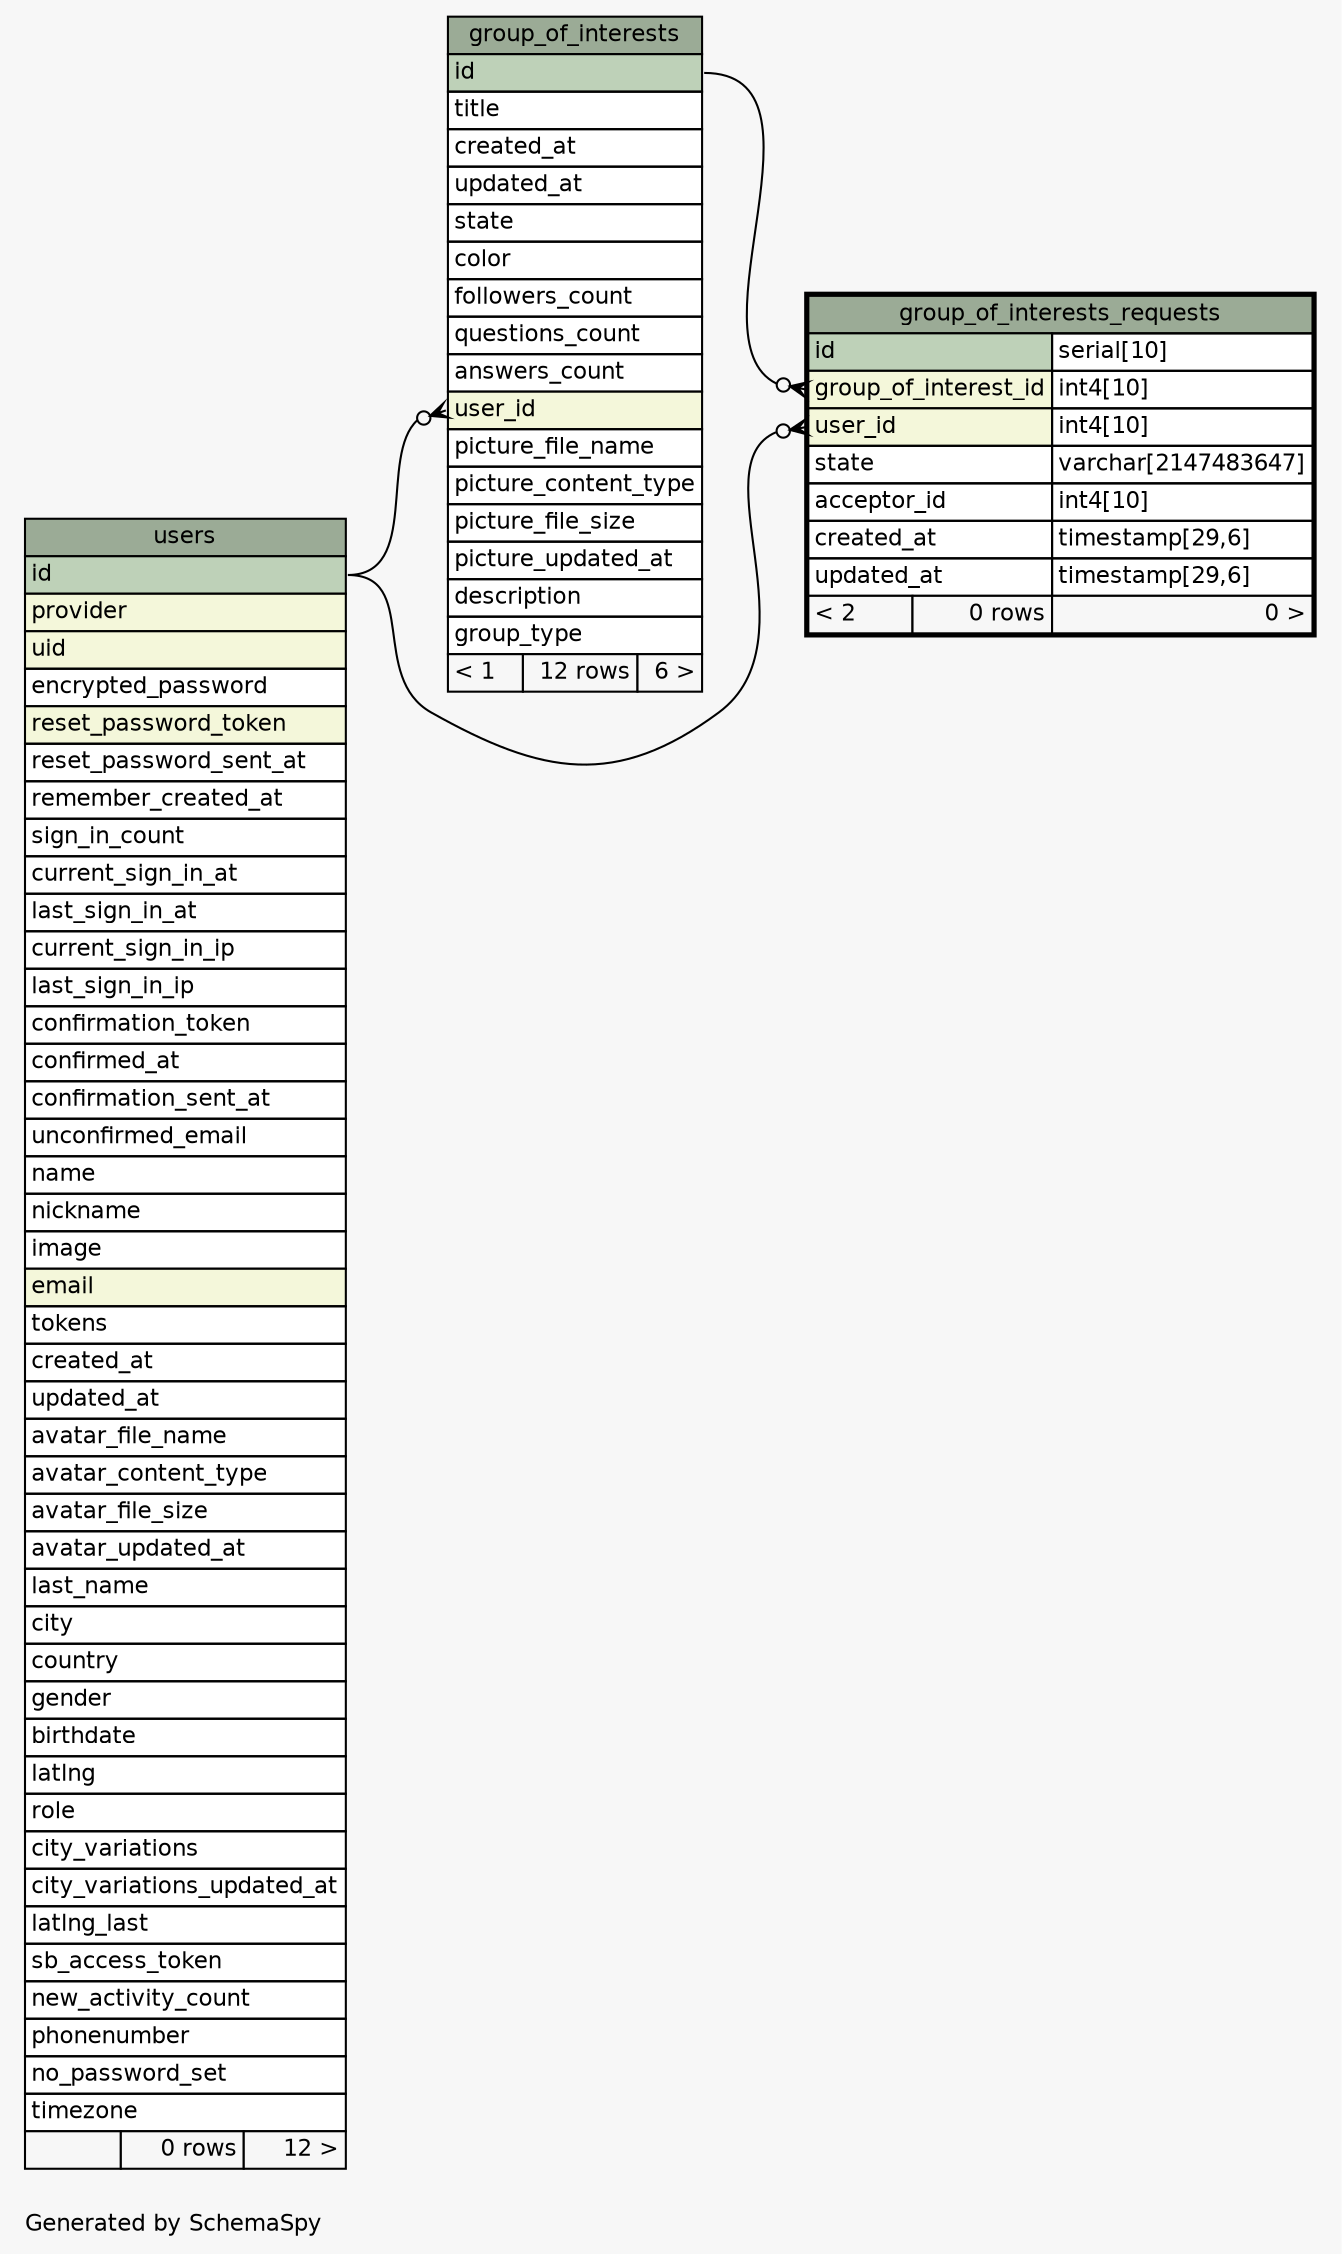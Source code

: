 // dot 2.38.0 on Linux 4.13.0-32-generic
// SchemaSpy rev 590
digraph "oneDegreeRelationshipsDiagram" {
  graph [
    rankdir="RL"
    bgcolor="#f7f7f7"
    label="\nGenerated by SchemaSpy"
    labeljust="l"
    nodesep="0.18"
    ranksep="0.46"
    fontname="Helvetica"
    fontsize="11"
  ];
  node [
    fontname="Helvetica"
    fontsize="11"
    shape="plaintext"
  ];
  edge [
    arrowsize="0.8"
  ];
  "group_of_interests":"user_id":w -> "users":"id":e [arrowhead=none dir=back arrowtail=crowodot];
  "group_of_interests_requests":"group_of_interest_id":w -> "group_of_interests":"id":e [arrowhead=none dir=back arrowtail=crowodot];
  "group_of_interests_requests":"user_id":w -> "users":"id":e [arrowhead=none dir=back arrowtail=crowodot];
  "group_of_interests" [
    label=<
    <TABLE BORDER="0" CELLBORDER="1" CELLSPACING="0" BGCOLOR="#ffffff">
      <TR><TD COLSPAN="3" BGCOLOR="#9bab96" ALIGN="CENTER">group_of_interests</TD></TR>
      <TR><TD PORT="id" COLSPAN="3" BGCOLOR="#bed1b8" ALIGN="LEFT">id</TD></TR>
      <TR><TD PORT="title" COLSPAN="3" ALIGN="LEFT">title</TD></TR>
      <TR><TD PORT="created_at" COLSPAN="3" ALIGN="LEFT">created_at</TD></TR>
      <TR><TD PORT="updated_at" COLSPAN="3" ALIGN="LEFT">updated_at</TD></TR>
      <TR><TD PORT="state" COLSPAN="3" ALIGN="LEFT">state</TD></TR>
      <TR><TD PORT="color" COLSPAN="3" ALIGN="LEFT">color</TD></TR>
      <TR><TD PORT="followers_count" COLSPAN="3" ALIGN="LEFT">followers_count</TD></TR>
      <TR><TD PORT="questions_count" COLSPAN="3" ALIGN="LEFT">questions_count</TD></TR>
      <TR><TD PORT="answers_count" COLSPAN="3" ALIGN="LEFT">answers_count</TD></TR>
      <TR><TD PORT="user_id" COLSPAN="3" BGCOLOR="#f4f7da" ALIGN="LEFT">user_id</TD></TR>
      <TR><TD PORT="picture_file_name" COLSPAN="3" ALIGN="LEFT">picture_file_name</TD></TR>
      <TR><TD PORT="picture_content_type" COLSPAN="3" ALIGN="LEFT">picture_content_type</TD></TR>
      <TR><TD PORT="picture_file_size" COLSPAN="3" ALIGN="LEFT">picture_file_size</TD></TR>
      <TR><TD PORT="picture_updated_at" COLSPAN="3" ALIGN="LEFT">picture_updated_at</TD></TR>
      <TR><TD PORT="description" COLSPAN="3" ALIGN="LEFT">description</TD></TR>
      <TR><TD PORT="group_type" COLSPAN="3" ALIGN="LEFT">group_type</TD></TR>
      <TR><TD ALIGN="LEFT" BGCOLOR="#f7f7f7">&lt; 1</TD><TD ALIGN="RIGHT" BGCOLOR="#f7f7f7">12 rows</TD><TD ALIGN="RIGHT" BGCOLOR="#f7f7f7">6 &gt;</TD></TR>
    </TABLE>>
    URL="group_of_interests.html"
    tooltip="group_of_interests"
  ];
  "group_of_interests_requests" [
    label=<
    <TABLE BORDER="2" CELLBORDER="1" CELLSPACING="0" BGCOLOR="#ffffff">
      <TR><TD COLSPAN="3" BGCOLOR="#9bab96" ALIGN="CENTER">group_of_interests_requests</TD></TR>
      <TR><TD PORT="id" COLSPAN="2" BGCOLOR="#bed1b8" ALIGN="LEFT">id</TD><TD PORT="id.type" ALIGN="LEFT">serial[10]</TD></TR>
      <TR><TD PORT="group_of_interest_id" COLSPAN="2" BGCOLOR="#f4f7da" ALIGN="LEFT">group_of_interest_id</TD><TD PORT="group_of_interest_id.type" ALIGN="LEFT">int4[10]</TD></TR>
      <TR><TD PORT="user_id" COLSPAN="2" BGCOLOR="#f4f7da" ALIGN="LEFT">user_id</TD><TD PORT="user_id.type" ALIGN="LEFT">int4[10]</TD></TR>
      <TR><TD PORT="state" COLSPAN="2" ALIGN="LEFT">state</TD><TD PORT="state.type" ALIGN="LEFT">varchar[2147483647]</TD></TR>
      <TR><TD PORT="acceptor_id" COLSPAN="2" ALIGN="LEFT">acceptor_id</TD><TD PORT="acceptor_id.type" ALIGN="LEFT">int4[10]</TD></TR>
      <TR><TD PORT="created_at" COLSPAN="2" ALIGN="LEFT">created_at</TD><TD PORT="created_at.type" ALIGN="LEFT">timestamp[29,6]</TD></TR>
      <TR><TD PORT="updated_at" COLSPAN="2" ALIGN="LEFT">updated_at</TD><TD PORT="updated_at.type" ALIGN="LEFT">timestamp[29,6]</TD></TR>
      <TR><TD ALIGN="LEFT" BGCOLOR="#f7f7f7">&lt; 2</TD><TD ALIGN="RIGHT" BGCOLOR="#f7f7f7">0 rows</TD><TD ALIGN="RIGHT" BGCOLOR="#f7f7f7">0 &gt;</TD></TR>
    </TABLE>>
    URL="group_of_interests_requests.html"
    tooltip="group_of_interests_requests"
  ];
  "users" [
    label=<
    <TABLE BORDER="0" CELLBORDER="1" CELLSPACING="0" BGCOLOR="#ffffff">
      <TR><TD COLSPAN="3" BGCOLOR="#9bab96" ALIGN="CENTER">users</TD></TR>
      <TR><TD PORT="id" COLSPAN="3" BGCOLOR="#bed1b8" ALIGN="LEFT">id</TD></TR>
      <TR><TD PORT="provider" COLSPAN="3" BGCOLOR="#f4f7da" ALIGN="LEFT">provider</TD></TR>
      <TR><TD PORT="uid" COLSPAN="3" BGCOLOR="#f4f7da" ALIGN="LEFT">uid</TD></TR>
      <TR><TD PORT="encrypted_password" COLSPAN="3" ALIGN="LEFT">encrypted_password</TD></TR>
      <TR><TD PORT="reset_password_token" COLSPAN="3" BGCOLOR="#f4f7da" ALIGN="LEFT">reset_password_token</TD></TR>
      <TR><TD PORT="reset_password_sent_at" COLSPAN="3" ALIGN="LEFT">reset_password_sent_at</TD></TR>
      <TR><TD PORT="remember_created_at" COLSPAN="3" ALIGN="LEFT">remember_created_at</TD></TR>
      <TR><TD PORT="sign_in_count" COLSPAN="3" ALIGN="LEFT">sign_in_count</TD></TR>
      <TR><TD PORT="current_sign_in_at" COLSPAN="3" ALIGN="LEFT">current_sign_in_at</TD></TR>
      <TR><TD PORT="last_sign_in_at" COLSPAN="3" ALIGN="LEFT">last_sign_in_at</TD></TR>
      <TR><TD PORT="current_sign_in_ip" COLSPAN="3" ALIGN="LEFT">current_sign_in_ip</TD></TR>
      <TR><TD PORT="last_sign_in_ip" COLSPAN="3" ALIGN="LEFT">last_sign_in_ip</TD></TR>
      <TR><TD PORT="confirmation_token" COLSPAN="3" ALIGN="LEFT">confirmation_token</TD></TR>
      <TR><TD PORT="confirmed_at" COLSPAN="3" ALIGN="LEFT">confirmed_at</TD></TR>
      <TR><TD PORT="confirmation_sent_at" COLSPAN="3" ALIGN="LEFT">confirmation_sent_at</TD></TR>
      <TR><TD PORT="unconfirmed_email" COLSPAN="3" ALIGN="LEFT">unconfirmed_email</TD></TR>
      <TR><TD PORT="name" COLSPAN="3" ALIGN="LEFT">name</TD></TR>
      <TR><TD PORT="nickname" COLSPAN="3" ALIGN="LEFT">nickname</TD></TR>
      <TR><TD PORT="image" COLSPAN="3" ALIGN="LEFT">image</TD></TR>
      <TR><TD PORT="email" COLSPAN="3" BGCOLOR="#f4f7da" ALIGN="LEFT">email</TD></TR>
      <TR><TD PORT="tokens" COLSPAN="3" ALIGN="LEFT">tokens</TD></TR>
      <TR><TD PORT="created_at" COLSPAN="3" ALIGN="LEFT">created_at</TD></TR>
      <TR><TD PORT="updated_at" COLSPAN="3" ALIGN="LEFT">updated_at</TD></TR>
      <TR><TD PORT="avatar_file_name" COLSPAN="3" ALIGN="LEFT">avatar_file_name</TD></TR>
      <TR><TD PORT="avatar_content_type" COLSPAN="3" ALIGN="LEFT">avatar_content_type</TD></TR>
      <TR><TD PORT="avatar_file_size" COLSPAN="3" ALIGN="LEFT">avatar_file_size</TD></TR>
      <TR><TD PORT="avatar_updated_at" COLSPAN="3" ALIGN="LEFT">avatar_updated_at</TD></TR>
      <TR><TD PORT="last_name" COLSPAN="3" ALIGN="LEFT">last_name</TD></TR>
      <TR><TD PORT="city" COLSPAN="3" ALIGN="LEFT">city</TD></TR>
      <TR><TD PORT="country" COLSPAN="3" ALIGN="LEFT">country</TD></TR>
      <TR><TD PORT="gender" COLSPAN="3" ALIGN="LEFT">gender</TD></TR>
      <TR><TD PORT="birthdate" COLSPAN="3" ALIGN="LEFT">birthdate</TD></TR>
      <TR><TD PORT="latlng" COLSPAN="3" ALIGN="LEFT">latlng</TD></TR>
      <TR><TD PORT="role" COLSPAN="3" ALIGN="LEFT">role</TD></TR>
      <TR><TD PORT="city_variations" COLSPAN="3" ALIGN="LEFT">city_variations</TD></TR>
      <TR><TD PORT="city_variations_updated_at" COLSPAN="3" ALIGN="LEFT">city_variations_updated_at</TD></TR>
      <TR><TD PORT="latlng_last" COLSPAN="3" ALIGN="LEFT">latlng_last</TD></TR>
      <TR><TD PORT="sb_access_token" COLSPAN="3" ALIGN="LEFT">sb_access_token</TD></TR>
      <TR><TD PORT="new_activity_count" COLSPAN="3" ALIGN="LEFT">new_activity_count</TD></TR>
      <TR><TD PORT="phonenumber" COLSPAN="3" ALIGN="LEFT">phonenumber</TD></TR>
      <TR><TD PORT="no_password_set" COLSPAN="3" ALIGN="LEFT">no_password_set</TD></TR>
      <TR><TD PORT="timezone" COLSPAN="3" ALIGN="LEFT">timezone</TD></TR>
      <TR><TD ALIGN="LEFT" BGCOLOR="#f7f7f7">  </TD><TD ALIGN="RIGHT" BGCOLOR="#f7f7f7">0 rows</TD><TD ALIGN="RIGHT" BGCOLOR="#f7f7f7">12 &gt;</TD></TR>
    </TABLE>>
    URL="users.html"
    tooltip="users"
  ];
}
